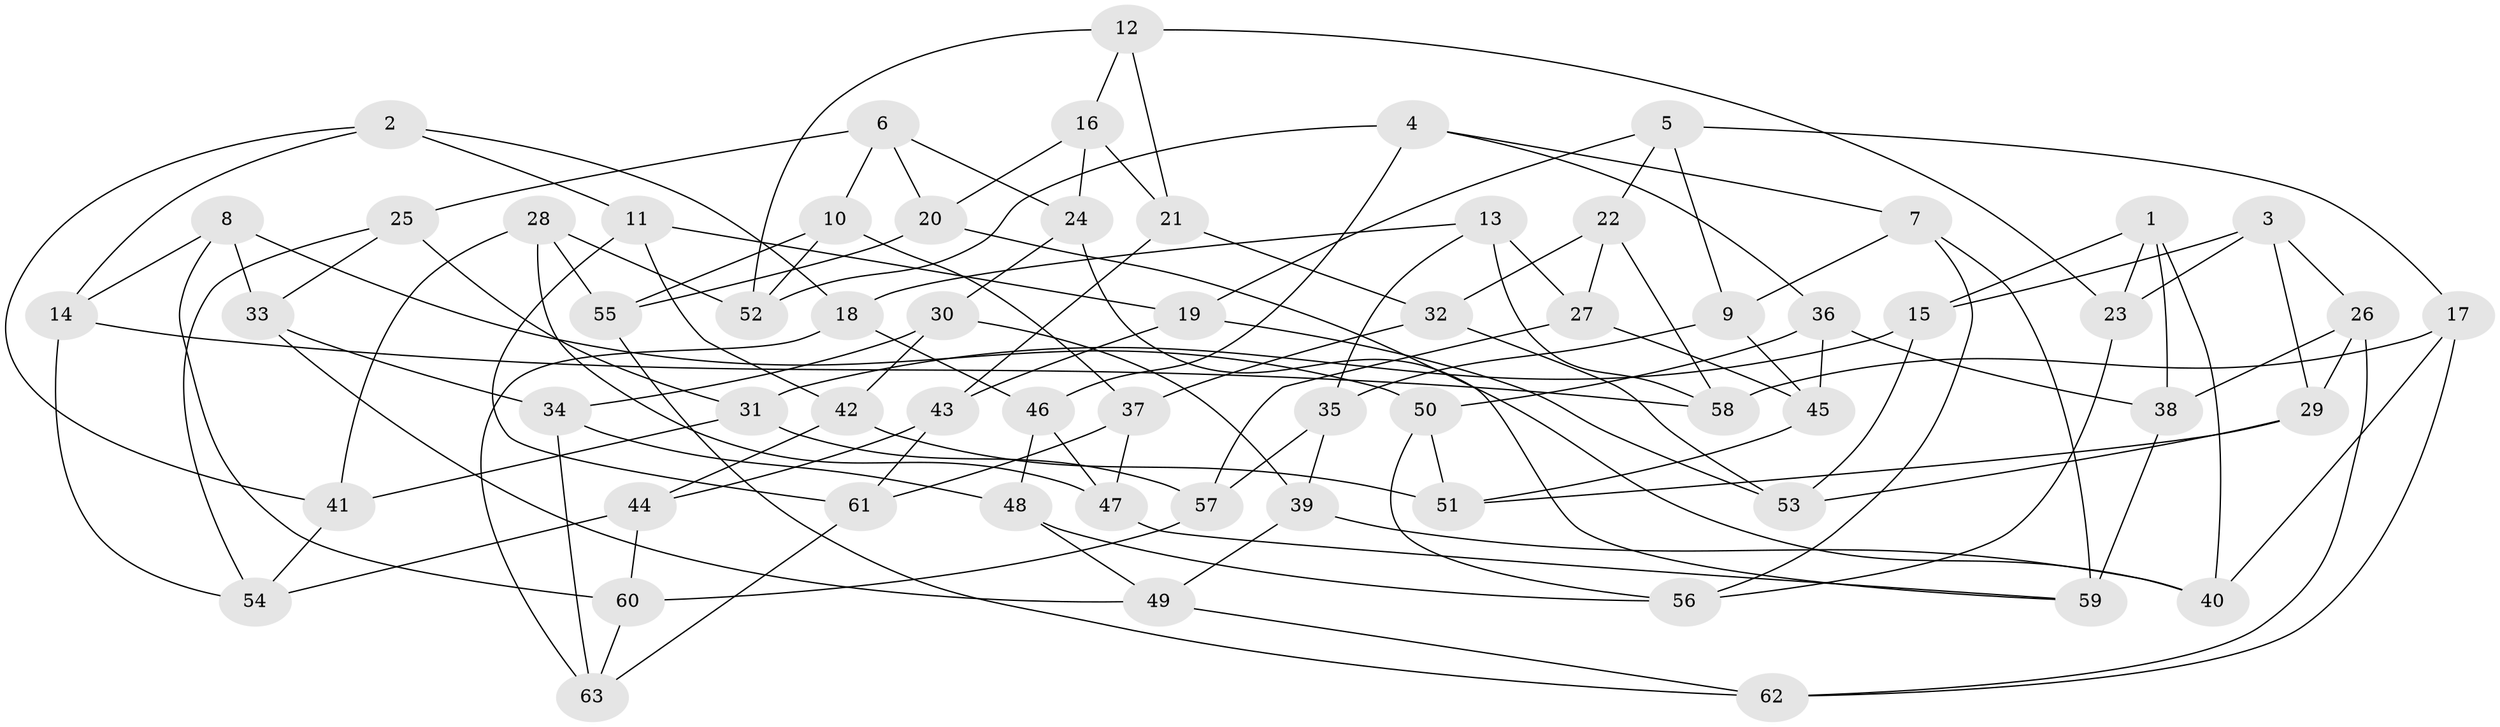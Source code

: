// coarse degree distribution, {5: 0.045454545454545456, 4: 0.6818181818181818, 6: 0.11363636363636363, 7: 0.06818181818181818, 11: 0.022727272727272728, 3: 0.045454545454545456, 8: 0.022727272727272728}
// Generated by graph-tools (version 1.1) at 2025/20/03/04/25 18:20:59]
// undirected, 63 vertices, 126 edges
graph export_dot {
graph [start="1"]
  node [color=gray90,style=filled];
  1;
  2;
  3;
  4;
  5;
  6;
  7;
  8;
  9;
  10;
  11;
  12;
  13;
  14;
  15;
  16;
  17;
  18;
  19;
  20;
  21;
  22;
  23;
  24;
  25;
  26;
  27;
  28;
  29;
  30;
  31;
  32;
  33;
  34;
  35;
  36;
  37;
  38;
  39;
  40;
  41;
  42;
  43;
  44;
  45;
  46;
  47;
  48;
  49;
  50;
  51;
  52;
  53;
  54;
  55;
  56;
  57;
  58;
  59;
  60;
  61;
  62;
  63;
  1 -- 23;
  1 -- 38;
  1 -- 15;
  1 -- 40;
  2 -- 11;
  2 -- 18;
  2 -- 14;
  2 -- 41;
  3 -- 23;
  3 -- 15;
  3 -- 29;
  3 -- 26;
  4 -- 7;
  4 -- 36;
  4 -- 46;
  4 -- 52;
  5 -- 22;
  5 -- 17;
  5 -- 9;
  5 -- 19;
  6 -- 10;
  6 -- 24;
  6 -- 25;
  6 -- 20;
  7 -- 9;
  7 -- 59;
  7 -- 56;
  8 -- 50;
  8 -- 33;
  8 -- 14;
  8 -- 60;
  9 -- 35;
  9 -- 45;
  10 -- 52;
  10 -- 37;
  10 -- 55;
  11 -- 19;
  11 -- 42;
  11 -- 61;
  12 -- 52;
  12 -- 21;
  12 -- 23;
  12 -- 16;
  13 -- 18;
  13 -- 35;
  13 -- 27;
  13 -- 58;
  14 -- 54;
  14 -- 58;
  15 -- 31;
  15 -- 53;
  16 -- 20;
  16 -- 24;
  16 -- 21;
  17 -- 62;
  17 -- 58;
  17 -- 40;
  18 -- 46;
  18 -- 63;
  19 -- 43;
  19 -- 53;
  20 -- 40;
  20 -- 55;
  21 -- 43;
  21 -- 32;
  22 -- 58;
  22 -- 27;
  22 -- 32;
  23 -- 56;
  24 -- 30;
  24 -- 59;
  25 -- 31;
  25 -- 54;
  25 -- 33;
  26 -- 62;
  26 -- 38;
  26 -- 29;
  27 -- 57;
  27 -- 45;
  28 -- 55;
  28 -- 52;
  28 -- 41;
  28 -- 47;
  29 -- 53;
  29 -- 51;
  30 -- 42;
  30 -- 34;
  30 -- 39;
  31 -- 41;
  31 -- 57;
  32 -- 37;
  32 -- 53;
  33 -- 34;
  33 -- 49;
  34 -- 48;
  34 -- 63;
  35 -- 39;
  35 -- 57;
  36 -- 38;
  36 -- 45;
  36 -- 50;
  37 -- 61;
  37 -- 47;
  38 -- 59;
  39 -- 49;
  39 -- 40;
  41 -- 54;
  42 -- 51;
  42 -- 44;
  43 -- 44;
  43 -- 61;
  44 -- 60;
  44 -- 54;
  45 -- 51;
  46 -- 47;
  46 -- 48;
  47 -- 59;
  48 -- 56;
  48 -- 49;
  49 -- 62;
  50 -- 56;
  50 -- 51;
  55 -- 62;
  57 -- 60;
  60 -- 63;
  61 -- 63;
}

